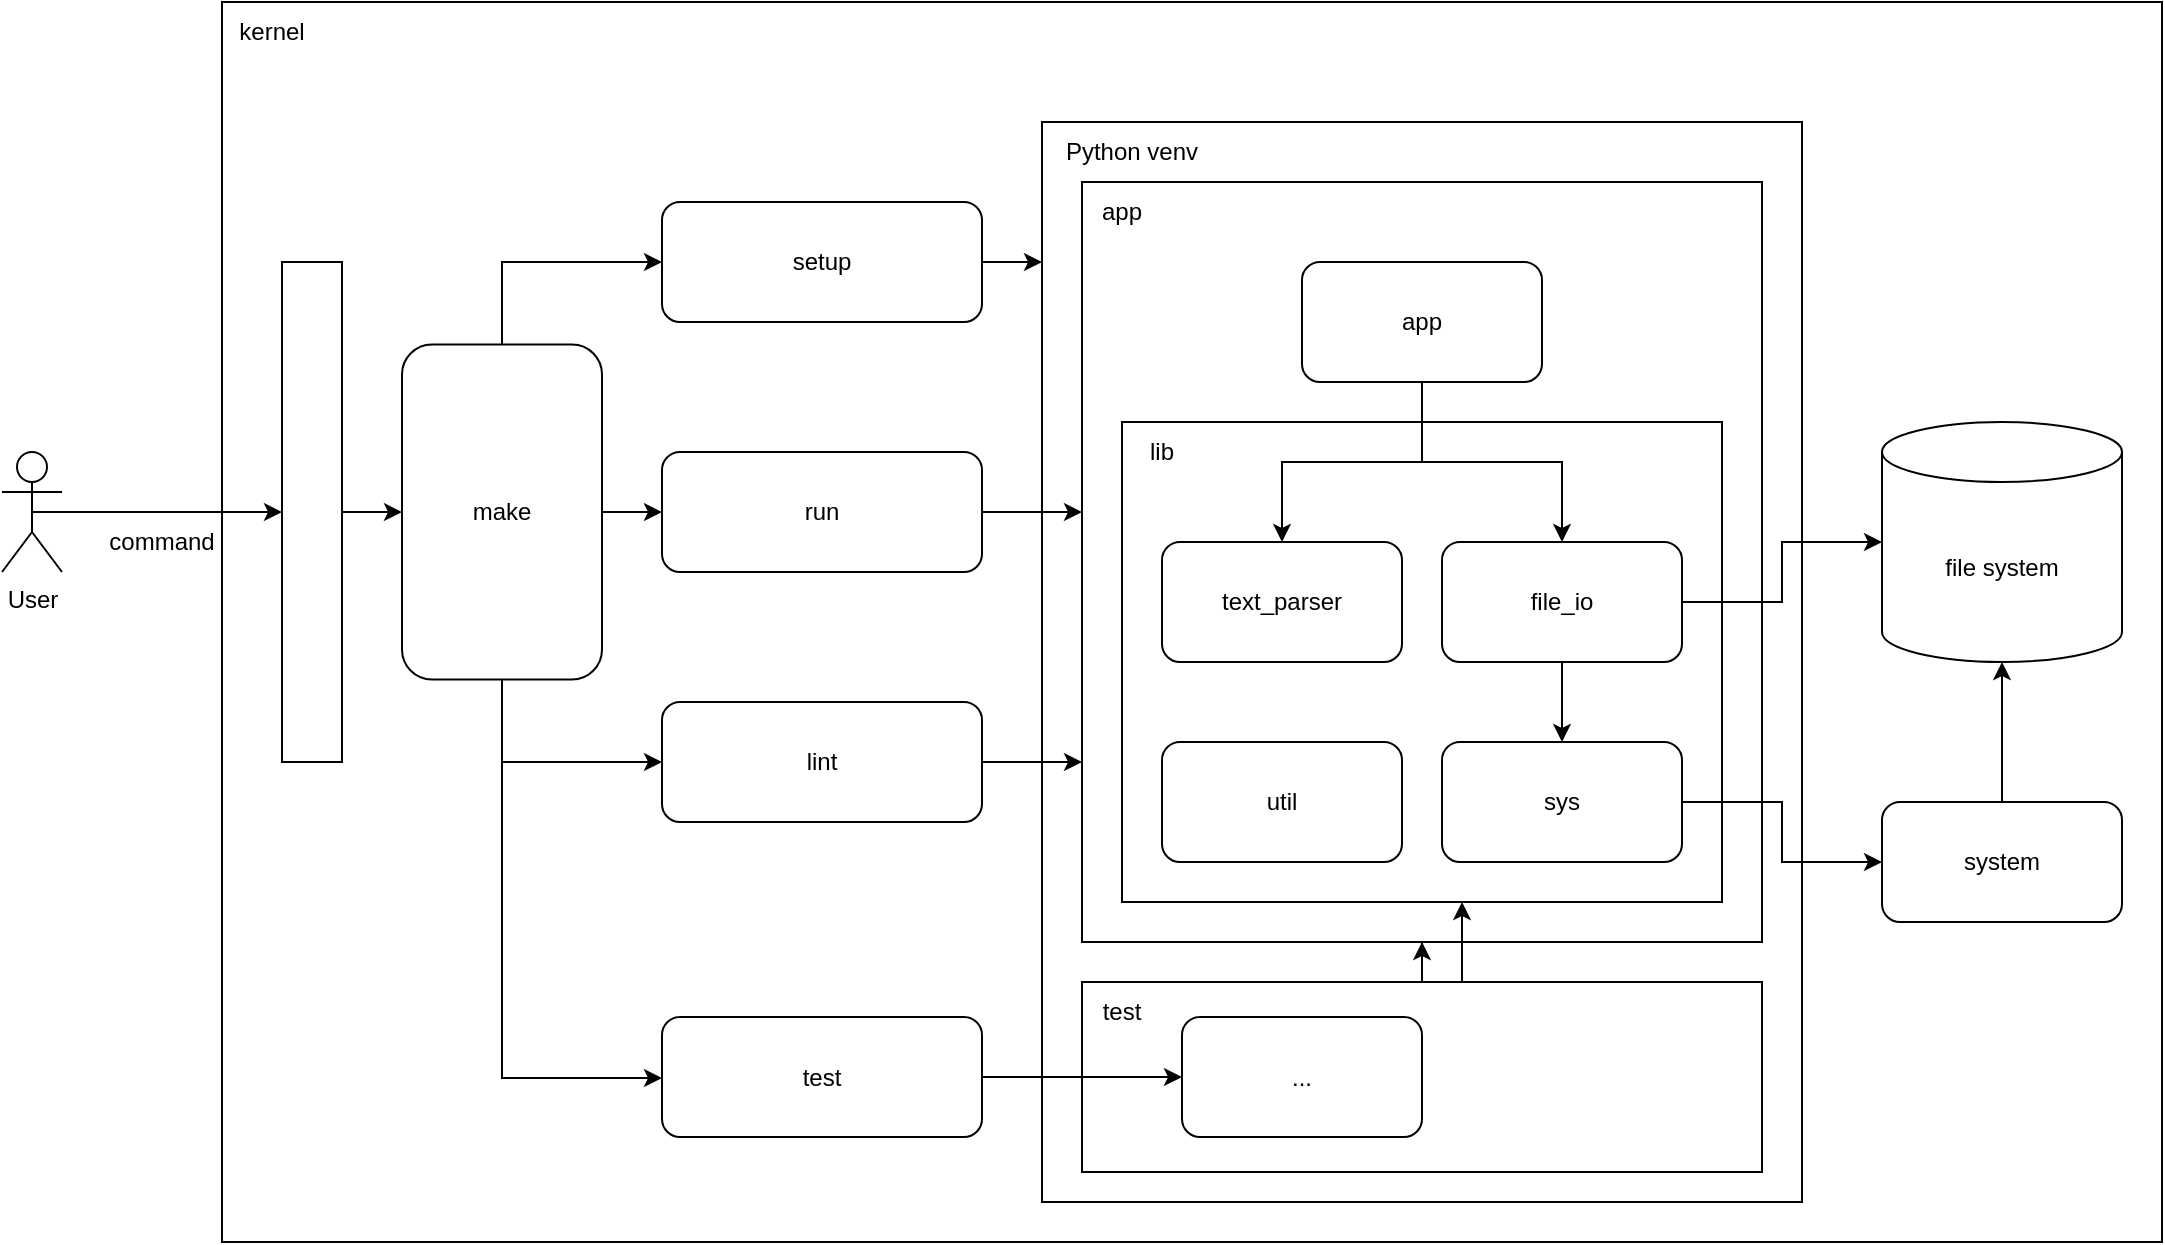 <mxfile version="21.6.2" type="device">
  <diagram name="Page-1" id="HJOSv1SdA3o9f8kxrjZH">
    <mxGraphModel dx="1434" dy="764" grid="1" gridSize="10" guides="1" tooltips="1" connect="1" arrows="1" fold="1" page="1" pageScale="1" pageWidth="827" pageHeight="1169" math="0" shadow="0">
      <root>
        <mxCell id="0" />
        <mxCell id="1" parent="0" />
        <mxCell id="MLlwuGDADK-J9_8B9-_E-9" value="" style="rounded=0;whiteSpace=wrap;html=1;" parent="1" vertex="1">
          <mxGeometry x="140" y="90" width="970" height="620" as="geometry" />
        </mxCell>
        <mxCell id="MLlwuGDADK-J9_8B9-_E-14" value="" style="rounded=0;whiteSpace=wrap;html=1;" parent="1" vertex="1">
          <mxGeometry x="550" y="150" width="380" height="540" as="geometry" />
        </mxCell>
        <mxCell id="MLlwuGDADK-J9_8B9-_E-29" value="" style="rounded=0;whiteSpace=wrap;html=1;" parent="1" vertex="1">
          <mxGeometry x="570" y="580" width="340" height="95" as="geometry" />
        </mxCell>
        <mxCell id="MLlwuGDADK-J9_8B9-_E-5" style="edgeStyle=orthogonalEdgeStyle;rounded=0;orthogonalLoop=1;jettySize=auto;html=1;exitX=0.5;exitY=0.5;exitDx=0;exitDy=0;exitPerimeter=0;" parent="1" source="MLlwuGDADK-J9_8B9-_E-1" target="MLlwuGDADK-J9_8B9-_E-4" edge="1">
          <mxGeometry relative="1" as="geometry" />
        </mxCell>
        <mxCell id="MLlwuGDADK-J9_8B9-_E-1" value="User" style="shape=umlActor;verticalLabelPosition=bottom;verticalAlign=top;html=1;outlineConnect=0;" parent="1" vertex="1">
          <mxGeometry x="30" y="315" width="30" height="60" as="geometry" />
        </mxCell>
        <mxCell id="MLlwuGDADK-J9_8B9-_E-12" style="edgeStyle=orthogonalEdgeStyle;rounded=0;orthogonalLoop=1;jettySize=auto;html=1;" parent="1" source="MLlwuGDADK-J9_8B9-_E-4" target="MLlwuGDADK-J9_8B9-_E-11" edge="1">
          <mxGeometry relative="1" as="geometry" />
        </mxCell>
        <mxCell id="MLlwuGDADK-J9_8B9-_E-4" value="" style="rounded=0;whiteSpace=wrap;html=1;" parent="1" vertex="1">
          <mxGeometry x="170" y="220" width="30" height="250" as="geometry" />
        </mxCell>
        <mxCell id="MLlwuGDADK-J9_8B9-_E-7" value="command" style="text;html=1;strokeColor=none;fillColor=none;align=center;verticalAlign=middle;whiteSpace=wrap;rounded=0;" parent="1" vertex="1">
          <mxGeometry x="80" y="345" width="60" height="30" as="geometry" />
        </mxCell>
        <mxCell id="MLlwuGDADK-J9_8B9-_E-10" value="kernel" style="text;html=1;strokeColor=none;fillColor=none;align=center;verticalAlign=middle;whiteSpace=wrap;rounded=0;" parent="1" vertex="1">
          <mxGeometry x="140" y="90" width="50" height="30" as="geometry" />
        </mxCell>
        <mxCell id="MLlwuGDADK-J9_8B9-_E-16" style="edgeStyle=orthogonalEdgeStyle;rounded=0;orthogonalLoop=1;jettySize=auto;html=1;" parent="1" source="MLlwuGDADK-J9_8B9-_E-11" target="MLlwuGDADK-J9_8B9-_E-13" edge="1">
          <mxGeometry relative="1" as="geometry">
            <Array as="points">
              <mxPoint x="280" y="220" />
            </Array>
          </mxGeometry>
        </mxCell>
        <mxCell id="MLlwuGDADK-J9_8B9-_E-21" style="edgeStyle=orthogonalEdgeStyle;rounded=0;orthogonalLoop=1;jettySize=auto;html=1;" parent="1" source="MLlwuGDADK-J9_8B9-_E-11" target="MLlwuGDADK-J9_8B9-_E-19" edge="1">
          <mxGeometry relative="1" as="geometry" />
        </mxCell>
        <mxCell id="MLlwuGDADK-J9_8B9-_E-22" style="edgeStyle=orthogonalEdgeStyle;rounded=0;orthogonalLoop=1;jettySize=auto;html=1;" parent="1" edge="1">
          <mxGeometry relative="1" as="geometry">
            <mxPoint x="280" y="418.75" as="sourcePoint" />
            <mxPoint x="360" y="470.0" as="targetPoint" />
            <Array as="points">
              <mxPoint x="280" y="470" />
            </Array>
          </mxGeometry>
        </mxCell>
        <mxCell id="MLlwuGDADK-J9_8B9-_E-27" style="edgeStyle=orthogonalEdgeStyle;rounded=0;orthogonalLoop=1;jettySize=auto;html=1;entryX=0;entryY=0.5;entryDx=0;entryDy=0;" parent="1" source="MLlwuGDADK-J9_8B9-_E-11" target="MLlwuGDADK-J9_8B9-_E-24" edge="1">
          <mxGeometry relative="1" as="geometry">
            <Array as="points">
              <mxPoint x="280" y="628" />
              <mxPoint x="360" y="628" />
            </Array>
          </mxGeometry>
        </mxCell>
        <mxCell id="MLlwuGDADK-J9_8B9-_E-11" value="make" style="rounded=1;whiteSpace=wrap;html=1;" parent="1" vertex="1">
          <mxGeometry x="230" y="261.25" width="100" height="167.5" as="geometry" />
        </mxCell>
        <mxCell id="MLlwuGDADK-J9_8B9-_E-17" style="edgeStyle=orthogonalEdgeStyle;rounded=0;orthogonalLoop=1;jettySize=auto;html=1;" parent="1" source="MLlwuGDADK-J9_8B9-_E-13" target="MLlwuGDADK-J9_8B9-_E-14" edge="1">
          <mxGeometry relative="1" as="geometry">
            <Array as="points">
              <mxPoint x="580" y="220" />
              <mxPoint x="580" y="220" />
            </Array>
          </mxGeometry>
        </mxCell>
        <mxCell id="MLlwuGDADK-J9_8B9-_E-13" value="setup" style="rounded=1;whiteSpace=wrap;html=1;" parent="1" vertex="1">
          <mxGeometry x="360" y="190" width="160" height="60" as="geometry" />
        </mxCell>
        <mxCell id="MLlwuGDADK-J9_8B9-_E-15" value="Python venv" style="text;html=1;strokeColor=none;fillColor=none;align=center;verticalAlign=middle;whiteSpace=wrap;rounded=0;" parent="1" vertex="1">
          <mxGeometry x="550" y="150" width="90" height="30" as="geometry" />
        </mxCell>
        <mxCell id="MLlwuGDADK-J9_8B9-_E-47" style="edgeStyle=orthogonalEdgeStyle;rounded=0;orthogonalLoop=1;jettySize=auto;html=1;" parent="1" source="MLlwuGDADK-J9_8B9-_E-19" target="MLlwuGDADK-J9_8B9-_E-28" edge="1">
          <mxGeometry relative="1" as="geometry">
            <Array as="points">
              <mxPoint x="560" y="345" />
              <mxPoint x="560" y="345" />
            </Array>
          </mxGeometry>
        </mxCell>
        <mxCell id="MLlwuGDADK-J9_8B9-_E-19" value="run" style="rounded=1;whiteSpace=wrap;html=1;" parent="1" vertex="1">
          <mxGeometry x="360" y="315" width="160" height="60" as="geometry" />
        </mxCell>
        <mxCell id="MLlwuGDADK-J9_8B9-_E-40" style="edgeStyle=orthogonalEdgeStyle;rounded=0;orthogonalLoop=1;jettySize=auto;html=1;" parent="1" source="MLlwuGDADK-J9_8B9-_E-20" target="MLlwuGDADK-J9_8B9-_E-28" edge="1">
          <mxGeometry relative="1" as="geometry">
            <Array as="points">
              <mxPoint x="560" y="470" />
              <mxPoint x="560" y="470" />
            </Array>
          </mxGeometry>
        </mxCell>
        <mxCell id="MLlwuGDADK-J9_8B9-_E-20" value="lint" style="rounded=1;whiteSpace=wrap;html=1;" parent="1" vertex="1">
          <mxGeometry x="360" y="440" width="160" height="60" as="geometry" />
        </mxCell>
        <mxCell id="MLlwuGDADK-J9_8B9-_E-45" style="edgeStyle=orthogonalEdgeStyle;rounded=0;orthogonalLoop=1;jettySize=auto;html=1;" parent="1" source="MLlwuGDADK-J9_8B9-_E-24" target="MLlwuGDADK-J9_8B9-_E-44" edge="1">
          <mxGeometry relative="1" as="geometry" />
        </mxCell>
        <mxCell id="MLlwuGDADK-J9_8B9-_E-24" value="test" style="rounded=1;whiteSpace=wrap;html=1;" parent="1" vertex="1">
          <mxGeometry x="360" y="597.5" width="160" height="60" as="geometry" />
        </mxCell>
        <mxCell id="MLlwuGDADK-J9_8B9-_E-28" value="" style="rounded=0;whiteSpace=wrap;html=1;" parent="1" vertex="1">
          <mxGeometry x="570" y="180" width="340" height="380" as="geometry" />
        </mxCell>
        <mxCell id="MLlwuGDADK-J9_8B9-_E-38" style="edgeStyle=orthogonalEdgeStyle;rounded=0;orthogonalLoop=1;jettySize=auto;html=1;" parent="1" source="MLlwuGDADK-J9_8B9-_E-29" target="MLlwuGDADK-J9_8B9-_E-28" edge="1">
          <mxGeometry relative="1" as="geometry" />
        </mxCell>
        <mxCell id="MLlwuGDADK-J9_8B9-_E-30" value="app" style="text;html=1;strokeColor=none;fillColor=none;align=center;verticalAlign=middle;whiteSpace=wrap;rounded=0;" parent="1" vertex="1">
          <mxGeometry x="570" y="180" width="40" height="30" as="geometry" />
        </mxCell>
        <mxCell id="MLlwuGDADK-J9_8B9-_E-31" value="test" style="text;html=1;strokeColor=none;fillColor=none;align=center;verticalAlign=middle;whiteSpace=wrap;rounded=0;" parent="1" vertex="1">
          <mxGeometry x="570" y="580" width="40" height="30" as="geometry" />
        </mxCell>
        <mxCell id="MLlwuGDADK-J9_8B9-_E-32" value="app" style="rounded=1;whiteSpace=wrap;html=1;" parent="1" vertex="1">
          <mxGeometry x="680" y="220" width="120" height="60" as="geometry" />
        </mxCell>
        <mxCell id="MLlwuGDADK-J9_8B9-_E-35" value="file system" style="shape=cylinder3;whiteSpace=wrap;html=1;boundedLbl=1;backgroundOutline=1;size=15;" parent="1" vertex="1">
          <mxGeometry x="970" y="300" width="120" height="120" as="geometry" />
        </mxCell>
        <mxCell id="MLlwuGDADK-J9_8B9-_E-36" value="" style="rounded=0;whiteSpace=wrap;html=1;" parent="1" vertex="1">
          <mxGeometry x="590" y="300" width="300" height="240" as="geometry" />
        </mxCell>
        <mxCell id="MLlwuGDADK-J9_8B9-_E-37" value="lib" style="text;html=1;strokeColor=none;fillColor=none;align=center;verticalAlign=middle;whiteSpace=wrap;rounded=0;" parent="1" vertex="1">
          <mxGeometry x="590" y="300" width="40" height="30" as="geometry" />
        </mxCell>
        <mxCell id="MLlwuGDADK-J9_8B9-_E-41" value="text_parser" style="rounded=1;whiteSpace=wrap;html=1;" parent="1" vertex="1">
          <mxGeometry x="610" y="360" width="120" height="60" as="geometry" />
        </mxCell>
        <mxCell id="MLlwuGDADK-J9_8B9-_E-46" style="edgeStyle=orthogonalEdgeStyle;rounded=0;orthogonalLoop=1;jettySize=auto;html=1;" parent="1" source="MLlwuGDADK-J9_8B9-_E-42" target="MLlwuGDADK-J9_8B9-_E-35" edge="1">
          <mxGeometry relative="1" as="geometry" />
        </mxCell>
        <mxCell id="BCBNnm2YQxIade_Z291r-1" style="edgeStyle=orthogonalEdgeStyle;rounded=0;orthogonalLoop=1;jettySize=auto;html=1;" edge="1" parent="1" source="MLlwuGDADK-J9_8B9-_E-42" target="MLlwuGDADK-J9_8B9-_E-53">
          <mxGeometry relative="1" as="geometry" />
        </mxCell>
        <mxCell id="MLlwuGDADK-J9_8B9-_E-42" value="file_io" style="rounded=1;whiteSpace=wrap;html=1;" parent="1" vertex="1">
          <mxGeometry x="750" y="360" width="120" height="60" as="geometry" />
        </mxCell>
        <mxCell id="MLlwuGDADK-J9_8B9-_E-43" value="util" style="rounded=1;whiteSpace=wrap;html=1;" parent="1" vertex="1">
          <mxGeometry x="610" y="460" width="120" height="60" as="geometry" />
        </mxCell>
        <mxCell id="MLlwuGDADK-J9_8B9-_E-44" value="..." style="rounded=1;whiteSpace=wrap;html=1;" parent="1" vertex="1">
          <mxGeometry x="620" y="597.5" width="120" height="60" as="geometry" />
        </mxCell>
        <mxCell id="MLlwuGDADK-J9_8B9-_E-50" style="edgeStyle=orthogonalEdgeStyle;rounded=0;orthogonalLoop=1;jettySize=auto;html=1;" parent="1" source="MLlwuGDADK-J9_8B9-_E-32" target="MLlwuGDADK-J9_8B9-_E-42" edge="1">
          <mxGeometry relative="1" as="geometry" />
        </mxCell>
        <mxCell id="MLlwuGDADK-J9_8B9-_E-60" style="edgeStyle=orthogonalEdgeStyle;rounded=0;orthogonalLoop=1;jettySize=auto;html=1;" parent="1" source="MLlwuGDADK-J9_8B9-_E-53" target="MLlwuGDADK-J9_8B9-_E-59" edge="1">
          <mxGeometry relative="1" as="geometry" />
        </mxCell>
        <mxCell id="MLlwuGDADK-J9_8B9-_E-53" value="sys" style="rounded=1;whiteSpace=wrap;html=1;" parent="1" vertex="1">
          <mxGeometry x="750" y="460" width="120" height="60" as="geometry" />
        </mxCell>
        <mxCell id="MLlwuGDADK-J9_8B9-_E-57" style="edgeStyle=orthogonalEdgeStyle;rounded=0;orthogonalLoop=1;jettySize=auto;html=1;" parent="1" source="MLlwuGDADK-J9_8B9-_E-32" target="MLlwuGDADK-J9_8B9-_E-41" edge="1">
          <mxGeometry relative="1" as="geometry">
            <Array as="points">
              <mxPoint x="740" y="320" />
              <mxPoint x="670" y="320" />
            </Array>
          </mxGeometry>
        </mxCell>
        <mxCell id="MLlwuGDADK-J9_8B9-_E-58" style="edgeStyle=orthogonalEdgeStyle;rounded=0;orthogonalLoop=1;jettySize=auto;html=1;" parent="1" source="MLlwuGDADK-J9_8B9-_E-29" target="MLlwuGDADK-J9_8B9-_E-36" edge="1">
          <mxGeometry relative="1" as="geometry">
            <Array as="points">
              <mxPoint x="760" y="570" />
              <mxPoint x="760" y="570" />
            </Array>
          </mxGeometry>
        </mxCell>
        <mxCell id="BCBNnm2YQxIade_Z291r-2" style="edgeStyle=orthogonalEdgeStyle;rounded=0;orthogonalLoop=1;jettySize=auto;html=1;" edge="1" parent="1" source="MLlwuGDADK-J9_8B9-_E-59" target="MLlwuGDADK-J9_8B9-_E-35">
          <mxGeometry relative="1" as="geometry" />
        </mxCell>
        <mxCell id="MLlwuGDADK-J9_8B9-_E-59" value="system" style="rounded=1;whiteSpace=wrap;html=1;" parent="1" vertex="1">
          <mxGeometry x="970" y="490" width="120" height="60" as="geometry" />
        </mxCell>
      </root>
    </mxGraphModel>
  </diagram>
</mxfile>
